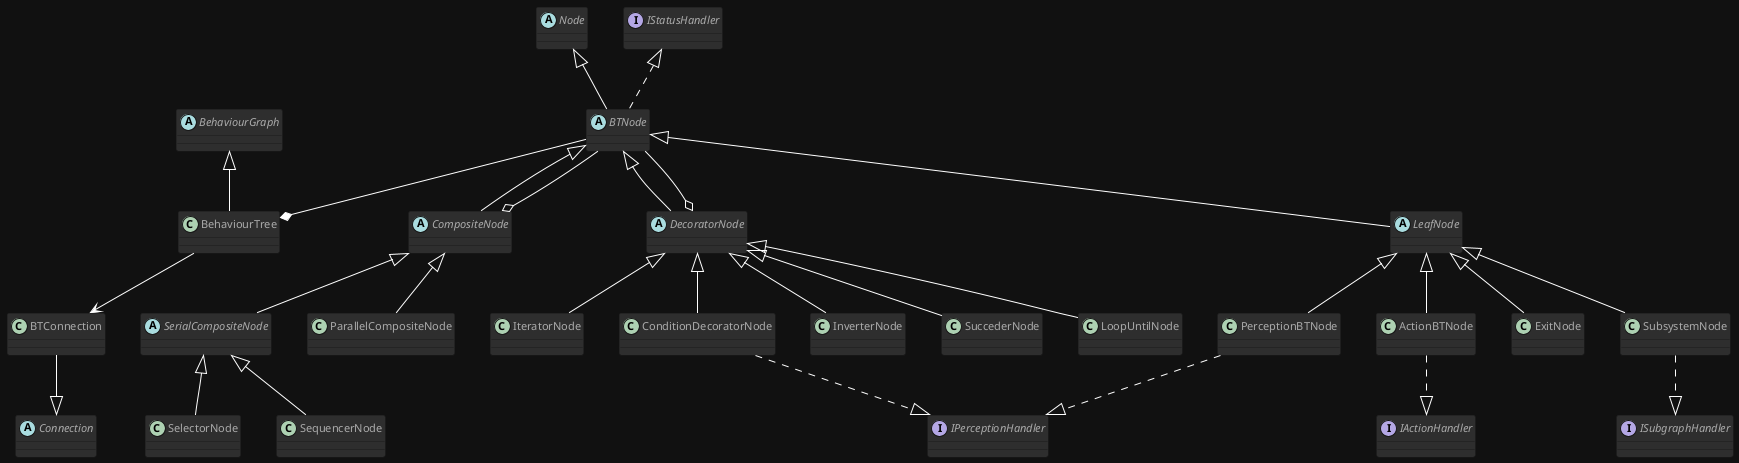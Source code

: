 @startuml behaviourTrees

!theme reddress-darkblue
skinparam backgroundColor #111111

abstract class BehaviourGraph
abstract class Node
abstract class Connection

Interface IStatusHandler
Interface IPerceptionHandler
Interface IActionHandler
Interface ISubgraphHandler

abstract class BTNode
abstract class LeafNode
abstract class CompositeNode
abstract class DecoratorNode
abstract class SerialCompositeNode


Node <|-- BTNode
BehaviourGraph <|-- BehaviourTree
IStatusHandler <|.. BTNode
BTNode --* BehaviourTree
BTNode <|-- LeafNode
BTNode <|-- CompositeNode
BTNode <|-- DecoratorNode

LeafNode <|-- ActionBTNode
LeafNode <|-- PerceptionBTNode
LeafNode <|-- ExitNode
LeafNode <|-- SubsystemNode
ActionBTNode ..|> IActionHandler
PerceptionBTNode ..|> IPerceptionHandler
SubsystemNode ..|> ISubgraphHandler

DecoratorNode <|-- InverterNode
DecoratorNode <|-- SuccederNode
DecoratorNode <|-- LoopUntilNode
DecoratorNode <|-- IteratorNode
DecoratorNode <|-- ConditionDecoratorNode
ConditionDecoratorNode ..|> IPerceptionHandler

CompositeNode <|-- ParallelCompositeNode
CompositeNode <|-- SerialCompositeNode
SerialCompositeNode <|-- SequencerNode
SerialCompositeNode <|-- SelectorNode

DecoratorNode o-- BTNode
CompositeNode o-- BTNode
BTConnection --|> Connection
BehaviourTree --> BTConnection

@enduml


